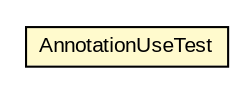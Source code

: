 #!/usr/local/bin/dot
#
# Class diagram 
# Generated by UMLGraph version 5.1 (http://www.umlgraph.org/)
#

digraph G {
	edge [fontname="arial",fontsize=10,labelfontname="arial",labelfontsize=10];
	node [fontname="arial",fontsize=10,shape=plaintext];
	nodesep=0.25;
	ranksep=0.5;
	// com.helger.jcodemodel.tests.AnnotationUseTest
	c434 [label=<<table title="com.helger.jcodemodel.tests.AnnotationUseTest" border="0" cellborder="1" cellspacing="0" cellpadding="2" port="p" bgcolor="lemonChiffon" href="./AnnotationUseTest.html">
		<tr><td><table border="0" cellspacing="0" cellpadding="1">
<tr><td align="center" balign="center"> AnnotationUseTest </td></tr>
		</table></td></tr>
		</table>>, fontname="arial", fontcolor="black", fontsize=10.0];
}

